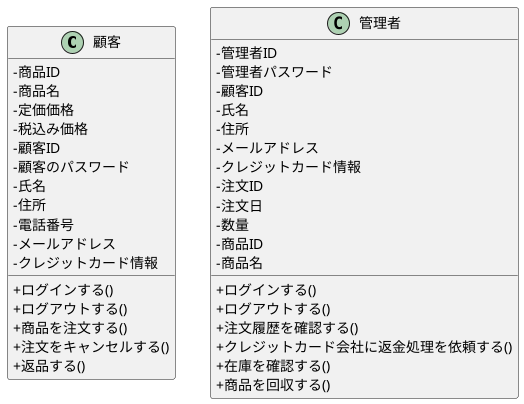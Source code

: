 @startuml BBショップシステム_クラス図

skinparam classAttributeIconSize 0
class 顧客 {
    '属性
    -商品ID
    -商品名
    -定価価格
    -税込み価格
    -顧客ID
    -顧客のパスワード
    -氏名
    -住所
    -電話番号
    -メールアドレス
    -クレジットカード情報

    '操作
    +ログインする()
    +ログアウトする()
    +商品を注文する()
    +注文をキャンセルする()
    +返品する()
}

skinparam classAttributeIconSize 0
class 管理者 {
    '属性
    -管理者ID
    -管理者パスワード
    -顧客ID
    -氏名
    -住所
    -メールアドレス
    -クレジットカード情報
    -注文ID
    -注文日
    -数量
    -商品ID
    -商品名

    '操作
    +ログインする()
    +ログアウトする()
    +注文履歴を確認する()
    +クレジットカード会社に返金処理を依頼する()
    +在庫を確認する()
    +商品を回収する()
}

@enduml